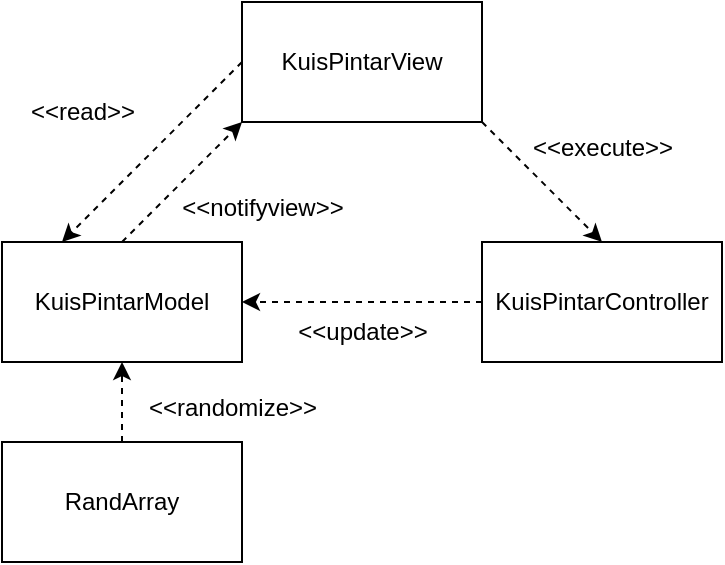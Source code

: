 <mxfile version="21.3.5" type="device">
  <diagram name="Page-1" id="YCm9afUaGBpr5cPOXo8c">
    <mxGraphModel dx="996" dy="581" grid="1" gridSize="10" guides="1" tooltips="1" connect="1" arrows="1" fold="1" page="1" pageScale="1" pageWidth="850" pageHeight="1100" math="0" shadow="0">
      <root>
        <mxCell id="0" />
        <mxCell id="1" parent="0" />
        <mxCell id="jpUryy8MrJvJ1i-X8kYt-6" style="rounded=0;orthogonalLoop=1;jettySize=auto;html=1;exitX=0.5;exitY=0;exitDx=0;exitDy=0;dashed=1;entryX=0;entryY=1;entryDx=0;entryDy=0;" edge="1" parent="1" source="jpUryy8MrJvJ1i-X8kYt-3" target="jpUryy8MrJvJ1i-X8kYt-1">
          <mxGeometry relative="1" as="geometry">
            <mxPoint x="400" y="360" as="targetPoint" />
          </mxGeometry>
        </mxCell>
        <mxCell id="jpUryy8MrJvJ1i-X8kYt-7" style="rounded=0;orthogonalLoop=1;jettySize=auto;html=1;exitX=1;exitY=1;exitDx=0;exitDy=0;entryX=0.5;entryY=0;entryDx=0;entryDy=0;dashed=1;" edge="1" parent="1" source="jpUryy8MrJvJ1i-X8kYt-1" target="jpUryy8MrJvJ1i-X8kYt-2">
          <mxGeometry relative="1" as="geometry" />
        </mxCell>
        <mxCell id="jpUryy8MrJvJ1i-X8kYt-12" style="rounded=0;orthogonalLoop=1;jettySize=auto;html=1;exitX=0;exitY=0.5;exitDx=0;exitDy=0;entryX=0.25;entryY=0;entryDx=0;entryDy=0;dashed=1;" edge="1" parent="1" source="jpUryy8MrJvJ1i-X8kYt-1" target="jpUryy8MrJvJ1i-X8kYt-3">
          <mxGeometry relative="1" as="geometry" />
        </mxCell>
        <mxCell id="jpUryy8MrJvJ1i-X8kYt-1" value="KuisPintarView" style="rounded=0;whiteSpace=wrap;html=1;" vertex="1" parent="1">
          <mxGeometry x="360" y="270" width="120" height="60" as="geometry" />
        </mxCell>
        <mxCell id="jpUryy8MrJvJ1i-X8kYt-8" style="rounded=0;orthogonalLoop=1;jettySize=auto;html=1;exitX=0;exitY=0.5;exitDx=0;exitDy=0;entryX=1;entryY=0.5;entryDx=0;entryDy=0;dashed=1;" edge="1" parent="1" source="jpUryy8MrJvJ1i-X8kYt-2" target="jpUryy8MrJvJ1i-X8kYt-3">
          <mxGeometry relative="1" as="geometry" />
        </mxCell>
        <mxCell id="jpUryy8MrJvJ1i-X8kYt-2" value="KuisPintarController" style="rounded=0;whiteSpace=wrap;html=1;" vertex="1" parent="1">
          <mxGeometry x="480" y="390" width="120" height="60" as="geometry" />
        </mxCell>
        <mxCell id="jpUryy8MrJvJ1i-X8kYt-3" value="KuisPintarModel" style="rounded=0;whiteSpace=wrap;html=1;" vertex="1" parent="1">
          <mxGeometry x="240" y="390" width="120" height="60" as="geometry" />
        </mxCell>
        <mxCell id="jpUryy8MrJvJ1i-X8kYt-17" style="rounded=0;orthogonalLoop=1;jettySize=auto;html=1;dashed=1;" edge="1" parent="1" source="jpUryy8MrJvJ1i-X8kYt-4" target="jpUryy8MrJvJ1i-X8kYt-3">
          <mxGeometry relative="1" as="geometry" />
        </mxCell>
        <mxCell id="jpUryy8MrJvJ1i-X8kYt-4" value="RandArray" style="rounded=0;whiteSpace=wrap;html=1;" vertex="1" parent="1">
          <mxGeometry x="240" y="490" width="120" height="60" as="geometry" />
        </mxCell>
        <mxCell id="jpUryy8MrJvJ1i-X8kYt-9" value="&amp;lt;&amp;lt;execute&amp;gt;&amp;gt;" style="text;html=1;align=center;verticalAlign=middle;resizable=0;points=[];autosize=1;strokeColor=none;fillColor=none;" vertex="1" parent="1">
          <mxGeometry x="495" y="328" width="90" height="30" as="geometry" />
        </mxCell>
        <mxCell id="jpUryy8MrJvJ1i-X8kYt-10" value="&amp;lt;&amp;lt;update&amp;gt;&amp;gt;" style="text;html=1;align=center;verticalAlign=middle;resizable=0;points=[];autosize=1;strokeColor=none;fillColor=none;" vertex="1" parent="1">
          <mxGeometry x="375" y="420" width="90" height="30" as="geometry" />
        </mxCell>
        <mxCell id="jpUryy8MrJvJ1i-X8kYt-11" value="&amp;lt;&amp;lt;notifyview&amp;gt;&amp;gt;" style="text;html=1;align=center;verticalAlign=middle;resizable=0;points=[];autosize=1;strokeColor=none;fillColor=none;" vertex="1" parent="1">
          <mxGeometry x="320" y="358" width="100" height="30" as="geometry" />
        </mxCell>
        <mxCell id="jpUryy8MrJvJ1i-X8kYt-15" value="&amp;lt;&amp;lt;read&amp;gt;&amp;gt;" style="text;html=1;align=center;verticalAlign=middle;resizable=0;points=[];autosize=1;strokeColor=none;fillColor=none;" vertex="1" parent="1">
          <mxGeometry x="240" y="310" width="80" height="30" as="geometry" />
        </mxCell>
        <mxCell id="jpUryy8MrJvJ1i-X8kYt-18" value="&amp;lt;&amp;lt;randomize&amp;gt;&amp;gt;" style="text;html=1;align=center;verticalAlign=middle;resizable=0;points=[];autosize=1;strokeColor=none;fillColor=none;" vertex="1" parent="1">
          <mxGeometry x="300" y="458" width="110" height="30" as="geometry" />
        </mxCell>
      </root>
    </mxGraphModel>
  </diagram>
</mxfile>
